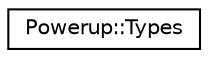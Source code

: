 digraph "Graphical Class Hierarchy"
{
  edge [fontname="Helvetica",fontsize="10",labelfontname="Helvetica",labelfontsize="10"];
  node [fontname="Helvetica",fontsize="10",shape=record];
  rankdir="LR";
  Node1 [label="Powerup::Types",height=0.2,width=0.4,color="black", fillcolor="white", style="filled",URL="$class_powerup_1_1_types.html"];
}
